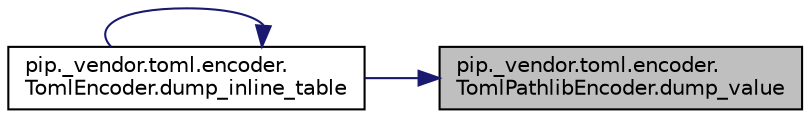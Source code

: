 digraph "pip._vendor.toml.encoder.TomlPathlibEncoder.dump_value"
{
 // LATEX_PDF_SIZE
  edge [fontname="Helvetica",fontsize="10",labelfontname="Helvetica",labelfontsize="10"];
  node [fontname="Helvetica",fontsize="10",shape=record];
  rankdir="RL";
  Node1 [label="pip._vendor.toml.encoder.\lTomlPathlibEncoder.dump_value",height=0.2,width=0.4,color="black", fillcolor="grey75", style="filled", fontcolor="black",tooltip=" "];
  Node1 -> Node2 [dir="back",color="midnightblue",fontsize="10",style="solid",fontname="Helvetica"];
  Node2 [label="pip._vendor.toml.encoder.\lTomlEncoder.dump_inline_table",height=0.2,width=0.4,color="black", fillcolor="white", style="filled",URL="$d8/d54/classpip_1_1__vendor_1_1toml_1_1encoder_1_1_toml_encoder.html#a1ea34581ce4b1846185b5d078add4e1f",tooltip=" "];
  Node2 -> Node2 [dir="back",color="midnightblue",fontsize="10",style="solid",fontname="Helvetica"];
}
